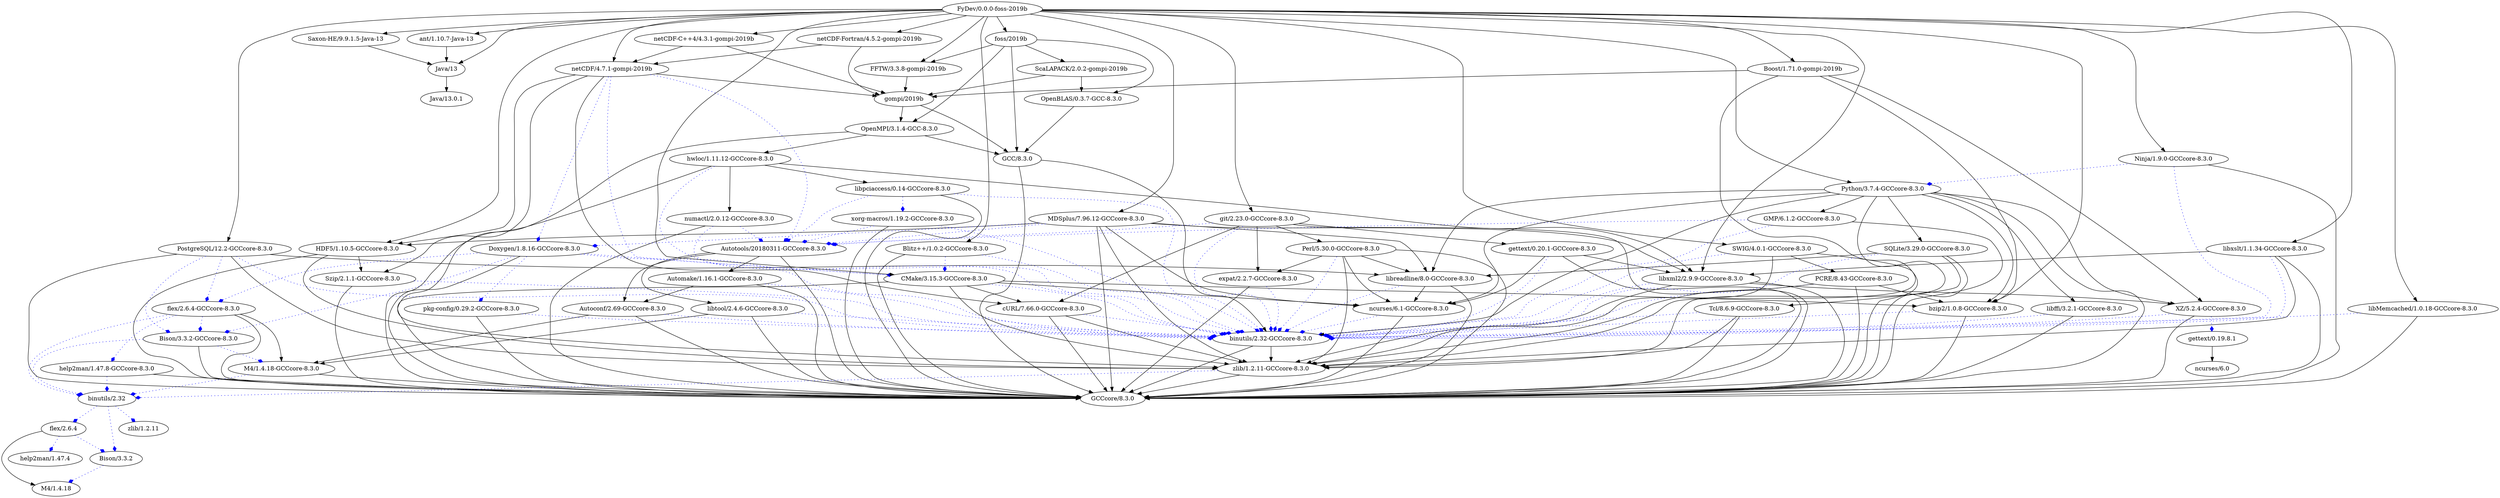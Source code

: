 digraph graphname {
"cURL/7.66.0-GCCcore-8.3.0";
"bzip2/1.0.8-GCCcore-8.3.0";
"XZ/5.2.4-GCCcore-8.3.0";
"Autoconf/2.69-GCCcore-8.3.0";
"foss/2019b";
"GMP/6.1.2-GCCcore-8.3.0";
"help2man/1.47.4";
"flex/2.6.4";
"OpenMPI/3.1.4-GCC-8.3.0";
"Bison/3.3.2-GCCcore-8.3.0";
"Szip/2.1.1-GCCcore-8.3.0";
"numactl/2.0.12-GCCcore-8.3.0";
"libreadline/8.0-GCCcore-8.3.0";
"M4/1.4.18-GCCcore-8.3.0";
"libxslt/1.1.34-GCCcore-8.3.0";
"ScaLAPACK/2.0.2-gompi-2019b";
"HDF5/1.10.5-GCCcore-8.3.0";
"Blitz++/1.0.2-GCCcore-8.3.0";
"PCRE/8.43-GCCcore-8.3.0";
"PostgreSQL/12.2-GCCcore-8.3.0";
"gettext/0.19.8.1";
"Bison/3.3.2";
"libpciaccess/0.14-GCCcore-8.3.0";
"Java/13";
"MDSplus/7.96.12-GCCcore-8.3.0";
"Perl/5.30.0-GCCcore-8.3.0";
"gompi/2019b";
"gettext/0.20.1-GCCcore-8.3.0";
"M4/1.4.18";
"SWIG/4.0.1-GCCcore-8.3.0";
"Java/13.0.1";
"pkg-config/0.29.2-GCCcore-8.3.0";
"Ninja/1.9.0-GCCcore-8.3.0";
"hwloc/1.11.12-GCCcore-8.3.0";
"help2man/1.47.8-GCCcore-8.3.0";
"Autotools/20180311-GCCcore-8.3.0";
"Python/3.7.4-GCCcore-8.3.0";
"Doxygen/1.8.16-GCCcore-8.3.0";
"FFTW/3.3.8-gompi-2019b";
"libxml2/2.9.9-GCCcore-8.3.0";
"netCDF-C++4/4.3.1-gompi-2019b";
"zlib/1.2.11";
"Saxon-HE/9.9.1.5-Java-13";
"netCDF-Fortran/4.5.2-gompi-2019b";
"binutils/2.32-GCCcore-8.3.0";
"libtool/2.4.6-GCCcore-8.3.0";
"netCDF/4.7.1-gompi-2019b";
"Automake/1.16.1-GCCcore-8.3.0";
"Boost/1.71.0-gompi-2019b";
"Tcl/8.6.9-GCCcore-8.3.0";
"zlib/1.2.11-GCCcore-8.3.0";
"xorg-macros/1.19.2-GCCcore-8.3.0";
"OpenBLAS/0.3.7-GCC-8.3.0";
"ant/1.10.7-Java-13";
"SQLite/3.29.0-GCCcore-8.3.0";
"GCC/8.3.0";
"CMake/3.15.3-GCCcore-8.3.0";
"FyDev/0.0.0-foss-2019b";
"binutils/2.32";
"flex/2.6.4-GCCcore-8.3.0";
"libMemcached/1.0.18-GCCcore-8.3.0";
"ncurses/6.1-GCCcore-8.3.0";
"ncurses/6.0";
"GCCcore/8.3.0";
"expat/2.2.7-GCCcore-8.3.0";
"git/2.23.0-GCCcore-8.3.0";
"libffi/3.2.1-GCCcore-8.3.0";
"cURL/7.66.0-GCCcore-8.3.0" -> "binutils/2.32-GCCcore-8.3.0"  [arrowhead=diamond, color=blue, style=dotted];
"cURL/7.66.0-GCCcore-8.3.0" -> "zlib/1.2.11-GCCcore-8.3.0";
"cURL/7.66.0-GCCcore-8.3.0" -> "GCCcore/8.3.0";
"bzip2/1.0.8-GCCcore-8.3.0" -> "binutils/2.32-GCCcore-8.3.0"  [arrowhead=diamond, color=blue, style=dotted];
"bzip2/1.0.8-GCCcore-8.3.0" -> "GCCcore/8.3.0";
"XZ/5.2.4-GCCcore-8.3.0" -> "gettext/0.19.8.1"  [arrowhead=diamond, color=blue, style=dotted];
"XZ/5.2.4-GCCcore-8.3.0" -> "binutils/2.32-GCCcore-8.3.0"  [arrowhead=diamond, color=blue, style=dotted];
"XZ/5.2.4-GCCcore-8.3.0" -> "GCCcore/8.3.0";
"Autoconf/2.69-GCCcore-8.3.0" -> "binutils/2.32-GCCcore-8.3.0"  [arrowhead=diamond, color=blue, style=dotted];
"Autoconf/2.69-GCCcore-8.3.0" -> "M4/1.4.18-GCCcore-8.3.0";
"Autoconf/2.69-GCCcore-8.3.0" -> "GCCcore/8.3.0";
"foss/2019b" -> "GCC/8.3.0";
"foss/2019b" -> "OpenMPI/3.1.4-GCC-8.3.0";
"foss/2019b" -> "OpenBLAS/0.3.7-GCC-8.3.0";
"foss/2019b" -> "FFTW/3.3.8-gompi-2019b";
"foss/2019b" -> "ScaLAPACK/2.0.2-gompi-2019b";
"GMP/6.1.2-GCCcore-8.3.0" -> "Autotools/20180311-GCCcore-8.3.0"  [arrowhead=diamond, color=blue, style=dotted];
"GMP/6.1.2-GCCcore-8.3.0" -> "binutils/2.32-GCCcore-8.3.0"  [arrowhead=diamond, color=blue, style=dotted];
"GMP/6.1.2-GCCcore-8.3.0" -> "GCCcore/8.3.0";
"flex/2.6.4" -> "Bison/3.3.2"  [arrowhead=diamond, color=blue, style=dotted];
"flex/2.6.4" -> "help2man/1.47.4"  [arrowhead=diamond, color=blue, style=dotted];
"flex/2.6.4" -> "M4/1.4.18";
"OpenMPI/3.1.4-GCC-8.3.0" -> "zlib/1.2.11-GCCcore-8.3.0";
"OpenMPI/3.1.4-GCC-8.3.0" -> "hwloc/1.11.12-GCCcore-8.3.0";
"OpenMPI/3.1.4-GCC-8.3.0" -> "GCC/8.3.0";
"Bison/3.3.2-GCCcore-8.3.0" -> "M4/1.4.18-GCCcore-8.3.0"  [arrowhead=diamond, color=blue, style=dotted];
"Bison/3.3.2-GCCcore-8.3.0" -> "binutils/2.32"  [arrowhead=diamond, color=blue, style=dotted];
"Bison/3.3.2-GCCcore-8.3.0" -> "GCCcore/8.3.0";
"Szip/2.1.1-GCCcore-8.3.0" -> "binutils/2.32-GCCcore-8.3.0"  [arrowhead=diamond, color=blue, style=dotted];
"Szip/2.1.1-GCCcore-8.3.0" -> "GCCcore/8.3.0";
"numactl/2.0.12-GCCcore-8.3.0" -> "binutils/2.32-GCCcore-8.3.0"  [arrowhead=diamond, color=blue, style=dotted];
"numactl/2.0.12-GCCcore-8.3.0" -> "Autotools/20180311-GCCcore-8.3.0"  [arrowhead=diamond, color=blue, style=dotted];
"numactl/2.0.12-GCCcore-8.3.0" -> "GCCcore/8.3.0";
"libreadline/8.0-GCCcore-8.3.0" -> "binutils/2.32-GCCcore-8.3.0"  [arrowhead=diamond, color=blue, style=dotted];
"libreadline/8.0-GCCcore-8.3.0" -> "ncurses/6.1-GCCcore-8.3.0";
"libreadline/8.0-GCCcore-8.3.0" -> "GCCcore/8.3.0";
"M4/1.4.18-GCCcore-8.3.0" -> "binutils/2.32"  [arrowhead=diamond, color=blue, style=dotted];
"M4/1.4.18-GCCcore-8.3.0" -> "GCCcore/8.3.0";
"libxslt/1.1.34-GCCcore-8.3.0" -> "binutils/2.32-GCCcore-8.3.0"  [arrowhead=diamond, color=blue, style=dotted];
"libxslt/1.1.34-GCCcore-8.3.0" -> "zlib/1.2.11-GCCcore-8.3.0";
"libxslt/1.1.34-GCCcore-8.3.0" -> "libxml2/2.9.9-GCCcore-8.3.0";
"libxslt/1.1.34-GCCcore-8.3.0" -> "GCCcore/8.3.0";
"ScaLAPACK/2.0.2-gompi-2019b" -> "OpenBLAS/0.3.7-GCC-8.3.0";
"ScaLAPACK/2.0.2-gompi-2019b" -> "gompi/2019b";
"HDF5/1.10.5-GCCcore-8.3.0" -> "zlib/1.2.11-GCCcore-8.3.0";
"HDF5/1.10.5-GCCcore-8.3.0" -> "Szip/2.1.1-GCCcore-8.3.0";
"HDF5/1.10.5-GCCcore-8.3.0" -> "GCCcore/8.3.0";
"Blitz++/1.0.2-GCCcore-8.3.0" -> "CMake/3.15.3-GCCcore-8.3.0"  [arrowhead=diamond, color=blue, style=dotted];
"Blitz++/1.0.2-GCCcore-8.3.0" -> "binutils/2.32-GCCcore-8.3.0"  [arrowhead=diamond, color=blue, style=dotted];
"Blitz++/1.0.2-GCCcore-8.3.0" -> "GCCcore/8.3.0";
"PCRE/8.43-GCCcore-8.3.0" -> "binutils/2.32-GCCcore-8.3.0"  [arrowhead=diamond, color=blue, style=dotted];
"PCRE/8.43-GCCcore-8.3.0" -> "bzip2/1.0.8-GCCcore-8.3.0";
"PCRE/8.43-GCCcore-8.3.0" -> "zlib/1.2.11-GCCcore-8.3.0";
"PCRE/8.43-GCCcore-8.3.0" -> "GCCcore/8.3.0";
"PostgreSQL/12.2-GCCcore-8.3.0" -> "binutils/2.32-GCCcore-8.3.0"  [arrowhead=diamond, color=blue, style=dotted];
"PostgreSQL/12.2-GCCcore-8.3.0" -> "Bison/3.3.2-GCCcore-8.3.0"  [arrowhead=diamond, color=blue, style=dotted];
"PostgreSQL/12.2-GCCcore-8.3.0" -> "flex/2.6.4-GCCcore-8.3.0"  [arrowhead=diamond, color=blue, style=dotted];
"PostgreSQL/12.2-GCCcore-8.3.0" -> "libreadline/8.0-GCCcore-8.3.0";
"PostgreSQL/12.2-GCCcore-8.3.0" -> "zlib/1.2.11-GCCcore-8.3.0";
"PostgreSQL/12.2-GCCcore-8.3.0" -> "GCCcore/8.3.0";
"gettext/0.19.8.1" -> "ncurses/6.0";
"Bison/3.3.2" -> "M4/1.4.18"  [arrowhead=diamond, color=blue, style=dotted];
"libpciaccess/0.14-GCCcore-8.3.0" -> "binutils/2.32-GCCcore-8.3.0"  [arrowhead=diamond, color=blue, style=dotted];
"libpciaccess/0.14-GCCcore-8.3.0" -> "Autotools/20180311-GCCcore-8.3.0"  [arrowhead=diamond, color=blue, style=dotted];
"libpciaccess/0.14-GCCcore-8.3.0" -> "xorg-macros/1.19.2-GCCcore-8.3.0"  [arrowhead=diamond, color=blue, style=dotted];
"libpciaccess/0.14-GCCcore-8.3.0" -> "GCCcore/8.3.0";
"Java/13" -> "Java/13.0.1";
"MDSplus/7.96.12-GCCcore-8.3.0" -> "Autotools/20180311-GCCcore-8.3.0"  [arrowhead=diamond, color=blue, style=dotted];
"MDSplus/7.96.12-GCCcore-8.3.0" -> "Doxygen/1.8.16-GCCcore-8.3.0"  [arrowhead=diamond, color=blue, style=dotted];
"MDSplus/7.96.12-GCCcore-8.3.0" -> "HDF5/1.10.5-GCCcore-8.3.0";
"MDSplus/7.96.12-GCCcore-8.3.0" -> "libxml2/2.9.9-GCCcore-8.3.0";
"MDSplus/7.96.12-GCCcore-8.3.0" -> "zlib/1.2.11-GCCcore-8.3.0";
"MDSplus/7.96.12-GCCcore-8.3.0" -> "ncurses/6.1-GCCcore-8.3.0";
"MDSplus/7.96.12-GCCcore-8.3.0" -> "libreadline/8.0-GCCcore-8.3.0";
"MDSplus/7.96.12-GCCcore-8.3.0" -> "GCCcore/8.3.0";
"Perl/5.30.0-GCCcore-8.3.0" -> "binutils/2.32-GCCcore-8.3.0"  [arrowhead=diamond, color=blue, style=dotted];
"Perl/5.30.0-GCCcore-8.3.0" -> "zlib/1.2.11-GCCcore-8.3.0";
"Perl/5.30.0-GCCcore-8.3.0" -> "expat/2.2.7-GCCcore-8.3.0";
"Perl/5.30.0-GCCcore-8.3.0" -> "ncurses/6.1-GCCcore-8.3.0";
"Perl/5.30.0-GCCcore-8.3.0" -> "libreadline/8.0-GCCcore-8.3.0";
"Perl/5.30.0-GCCcore-8.3.0" -> "GCCcore/8.3.0";
"gompi/2019b" -> "GCC/8.3.0";
"gompi/2019b" -> "OpenMPI/3.1.4-GCC-8.3.0";
"gettext/0.20.1-GCCcore-8.3.0" -> "binutils/2.32-GCCcore-8.3.0"  [arrowhead=diamond, color=blue, style=dotted];
"gettext/0.20.1-GCCcore-8.3.0" -> "libxml2/2.9.9-GCCcore-8.3.0";
"gettext/0.20.1-GCCcore-8.3.0" -> "ncurses/6.1-GCCcore-8.3.0";
"gettext/0.20.1-GCCcore-8.3.0" -> "GCCcore/8.3.0";
"SWIG/4.0.1-GCCcore-8.3.0" -> "binutils/2.32-GCCcore-8.3.0"  [arrowhead=diamond, color=blue, style=dotted];
"SWIG/4.0.1-GCCcore-8.3.0" -> "zlib/1.2.11-GCCcore-8.3.0";
"SWIG/4.0.1-GCCcore-8.3.0" -> "PCRE/8.43-GCCcore-8.3.0";
"SWIG/4.0.1-GCCcore-8.3.0" -> "GCCcore/8.3.0";
"pkg-config/0.29.2-GCCcore-8.3.0" -> "binutils/2.32-GCCcore-8.3.0"  [arrowhead=diamond, color=blue, style=dotted];
"pkg-config/0.29.2-GCCcore-8.3.0" -> "GCCcore/8.3.0";
"Ninja/1.9.0-GCCcore-8.3.0" -> "binutils/2.32-GCCcore-8.3.0"  [arrowhead=diamond, color=blue, style=dotted];
"Ninja/1.9.0-GCCcore-8.3.0" -> "Python/3.7.4-GCCcore-8.3.0"  [arrowhead=diamond, color=blue, style=dotted];
"Ninja/1.9.0-GCCcore-8.3.0" -> "GCCcore/8.3.0";
"hwloc/1.11.12-GCCcore-8.3.0" -> "binutils/2.32-GCCcore-8.3.0"  [arrowhead=diamond, color=blue, style=dotted];
"hwloc/1.11.12-GCCcore-8.3.0" -> "numactl/2.0.12-GCCcore-8.3.0";
"hwloc/1.11.12-GCCcore-8.3.0" -> "libxml2/2.9.9-GCCcore-8.3.0";
"hwloc/1.11.12-GCCcore-8.3.0" -> "libpciaccess/0.14-GCCcore-8.3.0";
"hwloc/1.11.12-GCCcore-8.3.0" -> "GCCcore/8.3.0";
"help2man/1.47.8-GCCcore-8.3.0" -> "binutils/2.32"  [arrowhead=diamond, color=blue, style=dotted];
"help2man/1.47.8-GCCcore-8.3.0" -> "GCCcore/8.3.0";
"Autotools/20180311-GCCcore-8.3.0" -> "Autoconf/2.69-GCCcore-8.3.0";
"Autotools/20180311-GCCcore-8.3.0" -> "Automake/1.16.1-GCCcore-8.3.0";
"Autotools/20180311-GCCcore-8.3.0" -> "libtool/2.4.6-GCCcore-8.3.0";
"Autotools/20180311-GCCcore-8.3.0" -> "GCCcore/8.3.0";
"Python/3.7.4-GCCcore-8.3.0" -> "binutils/2.32-GCCcore-8.3.0";
"Python/3.7.4-GCCcore-8.3.0" -> "bzip2/1.0.8-GCCcore-8.3.0";
"Python/3.7.4-GCCcore-8.3.0" -> "zlib/1.2.11-GCCcore-8.3.0";
"Python/3.7.4-GCCcore-8.3.0" -> "libreadline/8.0-GCCcore-8.3.0";
"Python/3.7.4-GCCcore-8.3.0" -> "ncurses/6.1-GCCcore-8.3.0";
"Python/3.7.4-GCCcore-8.3.0" -> "SQLite/3.29.0-GCCcore-8.3.0";
"Python/3.7.4-GCCcore-8.3.0" -> "XZ/5.2.4-GCCcore-8.3.0";
"Python/3.7.4-GCCcore-8.3.0" -> "GMP/6.1.2-GCCcore-8.3.0";
"Python/3.7.4-GCCcore-8.3.0" -> "libffi/3.2.1-GCCcore-8.3.0";
"Python/3.7.4-GCCcore-8.3.0" -> "GCCcore/8.3.0";
"Doxygen/1.8.16-GCCcore-8.3.0" -> "binutils/2.32-GCCcore-8.3.0"  [arrowhead=diamond, color=blue, style=dotted];
"Doxygen/1.8.16-GCCcore-8.3.0" -> "Bison/3.3.2-GCCcore-8.3.0"  [arrowhead=diamond, color=blue, style=dotted];
"Doxygen/1.8.16-GCCcore-8.3.0" -> "CMake/3.15.3-GCCcore-8.3.0"  [arrowhead=diamond, color=blue, style=dotted];
"Doxygen/1.8.16-GCCcore-8.3.0" -> "flex/2.6.4-GCCcore-8.3.0"  [arrowhead=diamond, color=blue, style=dotted];
"Doxygen/1.8.16-GCCcore-8.3.0" -> "pkg-config/0.29.2-GCCcore-8.3.0"  [arrowhead=diamond, color=blue, style=dotted];
"Doxygen/1.8.16-GCCcore-8.3.0" -> "GCCcore/8.3.0";
"FFTW/3.3.8-gompi-2019b" -> "gompi/2019b";
"libxml2/2.9.9-GCCcore-8.3.0" -> "binutils/2.32-GCCcore-8.3.0"  [arrowhead=diamond, color=blue, style=dotted];
"libxml2/2.9.9-GCCcore-8.3.0" -> "XZ/5.2.4-GCCcore-8.3.0";
"libxml2/2.9.9-GCCcore-8.3.0" -> "zlib/1.2.11-GCCcore-8.3.0";
"libxml2/2.9.9-GCCcore-8.3.0" -> "GCCcore/8.3.0";
"netCDF-C++4/4.3.1-gompi-2019b" -> "netCDF/4.7.1-gompi-2019b";
"netCDF-C++4/4.3.1-gompi-2019b" -> "gompi/2019b";
"Saxon-HE/9.9.1.5-Java-13" -> "Java/13";
"netCDF-Fortran/4.5.2-gompi-2019b" -> "netCDF/4.7.1-gompi-2019b";
"netCDF-Fortran/4.5.2-gompi-2019b" -> "gompi/2019b";
"binutils/2.32-GCCcore-8.3.0" -> "zlib/1.2.11-GCCcore-8.3.0";
"binutils/2.32-GCCcore-8.3.0" -> "GCCcore/8.3.0";
"libtool/2.4.6-GCCcore-8.3.0" -> "binutils/2.32-GCCcore-8.3.0"  [arrowhead=diamond, color=blue, style=dotted];
"libtool/2.4.6-GCCcore-8.3.0" -> "M4/1.4.18-GCCcore-8.3.0";
"libtool/2.4.6-GCCcore-8.3.0" -> "GCCcore/8.3.0";
"netCDF/4.7.1-gompi-2019b" -> "Autotools/20180311-GCCcore-8.3.0"  [arrowhead=diamond, color=blue, style=dotted];
"netCDF/4.7.1-gompi-2019b" -> "CMake/3.15.3-GCCcore-8.3.0"  [arrowhead=diamond, color=blue, style=dotted];
"netCDF/4.7.1-gompi-2019b" -> "Doxygen/1.8.16-GCCcore-8.3.0"  [arrowhead=diamond, color=blue, style=dotted];
"netCDF/4.7.1-gompi-2019b" -> "HDF5/1.10.5-GCCcore-8.3.0";
"netCDF/4.7.1-gompi-2019b" -> "cURL/7.66.0-GCCcore-8.3.0";
"netCDF/4.7.1-gompi-2019b" -> "Szip/2.1.1-GCCcore-8.3.0";
"netCDF/4.7.1-gompi-2019b" -> "gompi/2019b";
"Automake/1.16.1-GCCcore-8.3.0" -> "binutils/2.32-GCCcore-8.3.0"  [arrowhead=diamond, color=blue, style=dotted];
"Automake/1.16.1-GCCcore-8.3.0" -> "Autoconf/2.69-GCCcore-8.3.0";
"Automake/1.16.1-GCCcore-8.3.0" -> "GCCcore/8.3.0";
"Boost/1.71.0-gompi-2019b" -> "bzip2/1.0.8-GCCcore-8.3.0";
"Boost/1.71.0-gompi-2019b" -> "zlib/1.2.11-GCCcore-8.3.0";
"Boost/1.71.0-gompi-2019b" -> "XZ/5.2.4-GCCcore-8.3.0";
"Boost/1.71.0-gompi-2019b" -> "gompi/2019b";
"Tcl/8.6.9-GCCcore-8.3.0" -> "binutils/2.32-GCCcore-8.3.0"  [arrowhead=diamond, color=blue, style=dotted];
"Tcl/8.6.9-GCCcore-8.3.0" -> "zlib/1.2.11-GCCcore-8.3.0";
"Tcl/8.6.9-GCCcore-8.3.0" -> "GCCcore/8.3.0";
"zlib/1.2.11-GCCcore-8.3.0" -> "binutils/2.32"  [arrowhead=diamond, color=blue, style=dotted];
"zlib/1.2.11-GCCcore-8.3.0" -> "GCCcore/8.3.0";
"xorg-macros/1.19.2-GCCcore-8.3.0" -> "binutils/2.32-GCCcore-8.3.0"  [arrowhead=diamond, color=blue, style=dotted];
"xorg-macros/1.19.2-GCCcore-8.3.0" -> "Autotools/20180311-GCCcore-8.3.0"  [arrowhead=diamond, color=blue, style=dotted];
"xorg-macros/1.19.2-GCCcore-8.3.0" -> "GCCcore/8.3.0";
"OpenBLAS/0.3.7-GCC-8.3.0" -> "GCC/8.3.0";
"ant/1.10.7-Java-13" -> "Java/13";
"SQLite/3.29.0-GCCcore-8.3.0" -> "binutils/2.32-GCCcore-8.3.0"  [arrowhead=diamond, color=blue, style=dotted];
"SQLite/3.29.0-GCCcore-8.3.0" -> "libreadline/8.0-GCCcore-8.3.0";
"SQLite/3.29.0-GCCcore-8.3.0" -> "Tcl/8.6.9-GCCcore-8.3.0";
"SQLite/3.29.0-GCCcore-8.3.0" -> "GCCcore/8.3.0";
"GCC/8.3.0" -> "GCCcore/8.3.0";
"GCC/8.3.0" -> "binutils/2.32-GCCcore-8.3.0";
"CMake/3.15.3-GCCcore-8.3.0" -> "binutils/2.32-GCCcore-8.3.0"  [arrowhead=diamond, color=blue, style=dotted];
"CMake/3.15.3-GCCcore-8.3.0" -> "ncurses/6.1-GCCcore-8.3.0";
"CMake/3.15.3-GCCcore-8.3.0" -> "zlib/1.2.11-GCCcore-8.3.0";
"CMake/3.15.3-GCCcore-8.3.0" -> "bzip2/1.0.8-GCCcore-8.3.0";
"CMake/3.15.3-GCCcore-8.3.0" -> "cURL/7.66.0-GCCcore-8.3.0";
"CMake/3.15.3-GCCcore-8.3.0" -> "GCCcore/8.3.0";
"FyDev/0.0.0-foss-2019b" -> "git/2.23.0-GCCcore-8.3.0";
"FyDev/0.0.0-foss-2019b" -> "CMake/3.15.3-GCCcore-8.3.0";
"FyDev/0.0.0-foss-2019b" -> "Ninja/1.9.0-GCCcore-8.3.0";
"FyDev/0.0.0-foss-2019b" -> "libxslt/1.1.34-GCCcore-8.3.0";
"FyDev/0.0.0-foss-2019b" -> "libxml2/2.9.9-GCCcore-8.3.0";
"FyDev/0.0.0-foss-2019b" -> "bzip2/1.0.8-GCCcore-8.3.0";
"FyDev/0.0.0-foss-2019b" -> "HDF5/1.10.5-GCCcore-8.3.0";
"FyDev/0.0.0-foss-2019b" -> "netCDF/4.7.1-gompi-2019b";
"FyDev/0.0.0-foss-2019b" -> "netCDF-Fortran/4.5.2-gompi-2019b";
"FyDev/0.0.0-foss-2019b" -> "netCDF-C++4/4.3.1-gompi-2019b";
"FyDev/0.0.0-foss-2019b" -> "MDSplus/7.96.12-GCCcore-8.3.0";
"FyDev/0.0.0-foss-2019b" -> "PostgreSQL/12.2-GCCcore-8.3.0";
"FyDev/0.0.0-foss-2019b" -> "libMemcached/1.0.18-GCCcore-8.3.0";
"FyDev/0.0.0-foss-2019b" -> "FFTW/3.3.8-gompi-2019b";
"FyDev/0.0.0-foss-2019b" -> "Blitz++/1.0.2-GCCcore-8.3.0";
"FyDev/0.0.0-foss-2019b" -> "Boost/1.71.0-gompi-2019b";
"FyDev/0.0.0-foss-2019b" -> "Java/13";
"FyDev/0.0.0-foss-2019b" -> "ant/1.10.7-Java-13";
"FyDev/0.0.0-foss-2019b" -> "Saxon-HE/9.9.1.5-Java-13";
"FyDev/0.0.0-foss-2019b" -> "Python/3.7.4-GCCcore-8.3.0";
"FyDev/0.0.0-foss-2019b" -> "SWIG/4.0.1-GCCcore-8.3.0";
"FyDev/0.0.0-foss-2019b" -> "foss/2019b";
"binutils/2.32" -> "flex/2.6.4"  [arrowhead=diamond, color=blue, style=dotted];
"binutils/2.32" -> "Bison/3.3.2"  [arrowhead=diamond, color=blue, style=dotted];
"binutils/2.32" -> "zlib/1.2.11"  [arrowhead=diamond, color=blue, style=dotted];
"flex/2.6.4-GCCcore-8.3.0" -> "Bison/3.3.2-GCCcore-8.3.0"  [arrowhead=diamond, color=blue, style=dotted];
"flex/2.6.4-GCCcore-8.3.0" -> "help2man/1.47.8-GCCcore-8.3.0"  [arrowhead=diamond, color=blue, style=dotted];
"flex/2.6.4-GCCcore-8.3.0" -> "binutils/2.32"  [arrowhead=diamond, color=blue, style=dotted];
"flex/2.6.4-GCCcore-8.3.0" -> "M4/1.4.18-GCCcore-8.3.0";
"flex/2.6.4-GCCcore-8.3.0" -> "GCCcore/8.3.0";
"libMemcached/1.0.18-GCCcore-8.3.0" -> "binutils/2.32-GCCcore-8.3.0"  [arrowhead=diamond, color=blue, style=dotted];
"libMemcached/1.0.18-GCCcore-8.3.0" -> "GCCcore/8.3.0";
"ncurses/6.1-GCCcore-8.3.0" -> "binutils/2.32-GCCcore-8.3.0"  [arrowhead=diamond, color=blue, style=dotted];
"ncurses/6.1-GCCcore-8.3.0" -> "GCCcore/8.3.0";
"expat/2.2.7-GCCcore-8.3.0" -> "binutils/2.32-GCCcore-8.3.0"  [arrowhead=diamond, color=blue, style=dotted];
"expat/2.2.7-GCCcore-8.3.0" -> "GCCcore/8.3.0";
"git/2.23.0-GCCcore-8.3.0" -> "binutils/2.32-GCCcore-8.3.0"  [arrowhead=diamond, color=blue, style=dotted];
"git/2.23.0-GCCcore-8.3.0" -> "Autotools/20180311-GCCcore-8.3.0"  [arrowhead=diamond, color=blue, style=dotted];
"git/2.23.0-GCCcore-8.3.0" -> "cURL/7.66.0-GCCcore-8.3.0";
"git/2.23.0-GCCcore-8.3.0" -> "expat/2.2.7-GCCcore-8.3.0";
"git/2.23.0-GCCcore-8.3.0" -> "gettext/0.20.1-GCCcore-8.3.0";
"git/2.23.0-GCCcore-8.3.0" -> "Perl/5.30.0-GCCcore-8.3.0";
"git/2.23.0-GCCcore-8.3.0" -> "GCCcore/8.3.0";
"libffi/3.2.1-GCCcore-8.3.0" -> "binutils/2.32-GCCcore-8.3.0"  [arrowhead=diamond, color=blue, style=dotted];
"libffi/3.2.1-GCCcore-8.3.0" -> "GCCcore/8.3.0";
}

